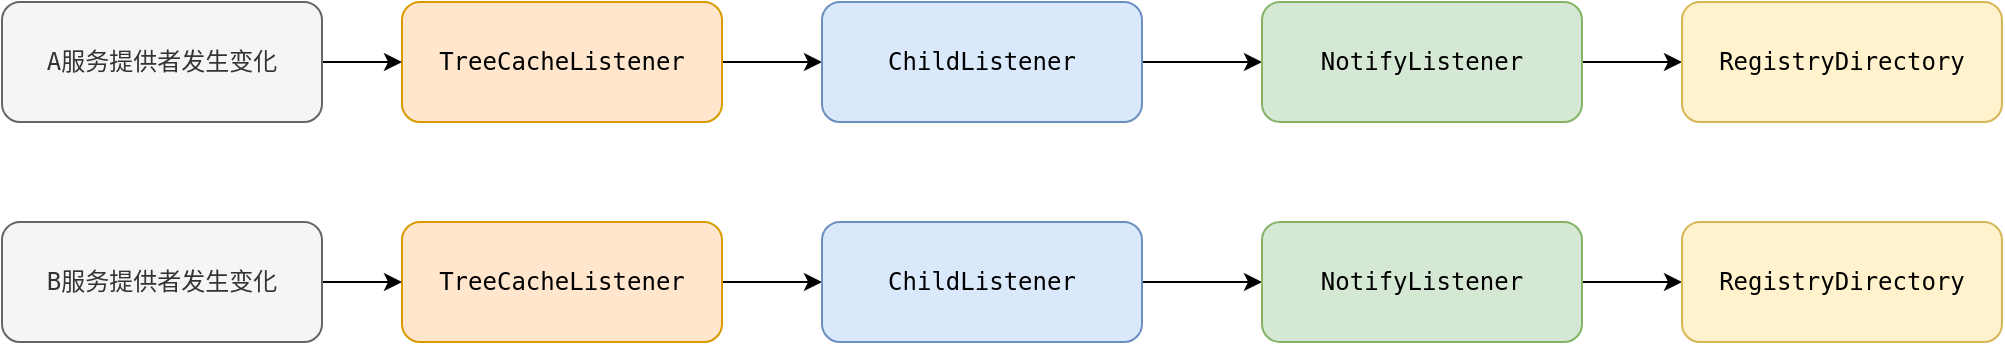 <mxfile version="14.7.7" type="github">
  <diagram id="vqWXVukW7AUNettjFgim" name="Page-1">
    <mxGraphModel dx="1773" dy="536" grid="1" gridSize="10" guides="1" tooltips="1" connect="1" arrows="1" fold="1" page="1" pageScale="1" pageWidth="827" pageHeight="1169" math="0" shadow="0">
      <root>
        <mxCell id="0" />
        <mxCell id="1" parent="0" />
        <mxCell id="Shj24dIXTcKlJV63iDZ5-5" style="edgeStyle=orthogonalEdgeStyle;rounded=0;orthogonalLoop=1;jettySize=auto;html=1;exitX=1;exitY=0.5;exitDx=0;exitDy=0;entryX=0;entryY=0.5;entryDx=0;entryDy=0;" edge="1" parent="1" source="Shj24dIXTcKlJV63iDZ5-1" target="Shj24dIXTcKlJV63iDZ5-2">
          <mxGeometry relative="1" as="geometry" />
        </mxCell>
        <mxCell id="Shj24dIXTcKlJV63iDZ5-1" value="&lt;pre&gt;TreeCacheListener&lt;/pre&gt;" style="rounded=1;whiteSpace=wrap;html=1;fillColor=#ffe6cc;strokeColor=#d79b00;" vertex="1" parent="1">
          <mxGeometry x="90" y="190" width="160" height="60" as="geometry" />
        </mxCell>
        <mxCell id="Shj24dIXTcKlJV63iDZ5-6" style="edgeStyle=orthogonalEdgeStyle;rounded=0;orthogonalLoop=1;jettySize=auto;html=1;exitX=1;exitY=0.5;exitDx=0;exitDy=0;entryX=0;entryY=0.5;entryDx=0;entryDy=0;" edge="1" parent="1" source="Shj24dIXTcKlJV63iDZ5-2" target="Shj24dIXTcKlJV63iDZ5-3">
          <mxGeometry relative="1" as="geometry" />
        </mxCell>
        <mxCell id="Shj24dIXTcKlJV63iDZ5-2" value="&lt;pre&gt;&lt;pre&gt;ChildListener&lt;/pre&gt;&lt;/pre&gt;" style="rounded=1;whiteSpace=wrap;html=1;fillColor=#dae8fc;strokeColor=#6c8ebf;" vertex="1" parent="1">
          <mxGeometry x="300" y="190" width="160" height="60" as="geometry" />
        </mxCell>
        <mxCell id="Shj24dIXTcKlJV63iDZ5-8" style="edgeStyle=orthogonalEdgeStyle;rounded=0;orthogonalLoop=1;jettySize=auto;html=1;exitX=1;exitY=0.5;exitDx=0;exitDy=0;entryX=0;entryY=0.5;entryDx=0;entryDy=0;" edge="1" parent="1" source="Shj24dIXTcKlJV63iDZ5-3" target="Shj24dIXTcKlJV63iDZ5-7">
          <mxGeometry relative="1" as="geometry" />
        </mxCell>
        <mxCell id="Shj24dIXTcKlJV63iDZ5-3" value="&lt;pre&gt;&lt;pre&gt;&lt;pre&gt;NotifyListener&lt;/pre&gt;&lt;/pre&gt;&lt;/pre&gt;" style="rounded=1;whiteSpace=wrap;html=1;fillColor=#d5e8d4;strokeColor=#82b366;" vertex="1" parent="1">
          <mxGeometry x="520" y="190" width="160" height="60" as="geometry" />
        </mxCell>
        <mxCell id="Shj24dIXTcKlJV63iDZ5-7" value="&lt;pre&gt;&lt;pre&gt;&lt;pre&gt;&lt;pre&gt;RegistryDirectory&lt;/pre&gt;&lt;/pre&gt;&lt;/pre&gt;&lt;/pre&gt;" style="rounded=1;whiteSpace=wrap;html=1;fillColor=#fff2cc;strokeColor=#d6b656;" vertex="1" parent="1">
          <mxGeometry x="730" y="190" width="160" height="60" as="geometry" />
        </mxCell>
        <mxCell id="Shj24dIXTcKlJV63iDZ5-10" style="edgeStyle=orthogonalEdgeStyle;rounded=0;orthogonalLoop=1;jettySize=auto;html=1;exitX=1;exitY=0.5;exitDx=0;exitDy=0;entryX=0;entryY=0.5;entryDx=0;entryDy=0;" edge="1" parent="1" source="Shj24dIXTcKlJV63iDZ5-9" target="Shj24dIXTcKlJV63iDZ5-1">
          <mxGeometry relative="1" as="geometry" />
        </mxCell>
        <mxCell id="Shj24dIXTcKlJV63iDZ5-9" value="&lt;pre&gt;A服务提供者发生变化&lt;/pre&gt;" style="rounded=1;whiteSpace=wrap;html=1;fillColor=#f5f5f5;strokeColor=#666666;fontColor=#333333;" vertex="1" parent="1">
          <mxGeometry x="-110" y="190" width="160" height="60" as="geometry" />
        </mxCell>
        <mxCell id="Shj24dIXTcKlJV63iDZ5-11" style="edgeStyle=orthogonalEdgeStyle;rounded=0;orthogonalLoop=1;jettySize=auto;html=1;exitX=1;exitY=0.5;exitDx=0;exitDy=0;entryX=0;entryY=0.5;entryDx=0;entryDy=0;" edge="1" parent="1" source="Shj24dIXTcKlJV63iDZ5-12" target="Shj24dIXTcKlJV63iDZ5-14">
          <mxGeometry relative="1" as="geometry" />
        </mxCell>
        <mxCell id="Shj24dIXTcKlJV63iDZ5-12" value="&lt;pre&gt;TreeCacheListener&lt;/pre&gt;" style="rounded=1;whiteSpace=wrap;html=1;fillColor=#ffe6cc;strokeColor=#d79b00;" vertex="1" parent="1">
          <mxGeometry x="90" y="300" width="160" height="60" as="geometry" />
        </mxCell>
        <mxCell id="Shj24dIXTcKlJV63iDZ5-13" style="edgeStyle=orthogonalEdgeStyle;rounded=0;orthogonalLoop=1;jettySize=auto;html=1;exitX=1;exitY=0.5;exitDx=0;exitDy=0;entryX=0;entryY=0.5;entryDx=0;entryDy=0;" edge="1" parent="1" source="Shj24dIXTcKlJV63iDZ5-14" target="Shj24dIXTcKlJV63iDZ5-16">
          <mxGeometry relative="1" as="geometry" />
        </mxCell>
        <mxCell id="Shj24dIXTcKlJV63iDZ5-14" value="&lt;pre&gt;&lt;pre&gt;ChildListener&lt;/pre&gt;&lt;/pre&gt;" style="rounded=1;whiteSpace=wrap;html=1;fillColor=#dae8fc;strokeColor=#6c8ebf;" vertex="1" parent="1">
          <mxGeometry x="300" y="300" width="160" height="60" as="geometry" />
        </mxCell>
        <mxCell id="Shj24dIXTcKlJV63iDZ5-15" style="edgeStyle=orthogonalEdgeStyle;rounded=0;orthogonalLoop=1;jettySize=auto;html=1;exitX=1;exitY=0.5;exitDx=0;exitDy=0;entryX=0;entryY=0.5;entryDx=0;entryDy=0;" edge="1" parent="1" source="Shj24dIXTcKlJV63iDZ5-16" target="Shj24dIXTcKlJV63iDZ5-17">
          <mxGeometry relative="1" as="geometry" />
        </mxCell>
        <mxCell id="Shj24dIXTcKlJV63iDZ5-16" value="&lt;pre&gt;&lt;pre&gt;&lt;pre&gt;NotifyListener&lt;/pre&gt;&lt;/pre&gt;&lt;/pre&gt;" style="rounded=1;whiteSpace=wrap;html=1;fillColor=#d5e8d4;strokeColor=#82b366;" vertex="1" parent="1">
          <mxGeometry x="520" y="300" width="160" height="60" as="geometry" />
        </mxCell>
        <mxCell id="Shj24dIXTcKlJV63iDZ5-17" value="&lt;pre&gt;&lt;pre&gt;&lt;pre&gt;&lt;pre&gt;RegistryDirectory&lt;/pre&gt;&lt;/pre&gt;&lt;/pre&gt;&lt;/pre&gt;" style="rounded=1;whiteSpace=wrap;html=1;fillColor=#fff2cc;strokeColor=#d6b656;" vertex="1" parent="1">
          <mxGeometry x="730" y="300" width="160" height="60" as="geometry" />
        </mxCell>
        <mxCell id="Shj24dIXTcKlJV63iDZ5-18" style="edgeStyle=orthogonalEdgeStyle;rounded=0;orthogonalLoop=1;jettySize=auto;html=1;exitX=1;exitY=0.5;exitDx=0;exitDy=0;entryX=0;entryY=0.5;entryDx=0;entryDy=0;" edge="1" parent="1" source="Shj24dIXTcKlJV63iDZ5-19" target="Shj24dIXTcKlJV63iDZ5-12">
          <mxGeometry relative="1" as="geometry" />
        </mxCell>
        <mxCell id="Shj24dIXTcKlJV63iDZ5-19" value="&lt;pre&gt;B服务提供者发生变化&lt;/pre&gt;" style="rounded=1;whiteSpace=wrap;html=1;fillColor=#f5f5f5;strokeColor=#666666;fontColor=#333333;" vertex="1" parent="1">
          <mxGeometry x="-110" y="300" width="160" height="60" as="geometry" />
        </mxCell>
      </root>
    </mxGraphModel>
  </diagram>
</mxfile>
